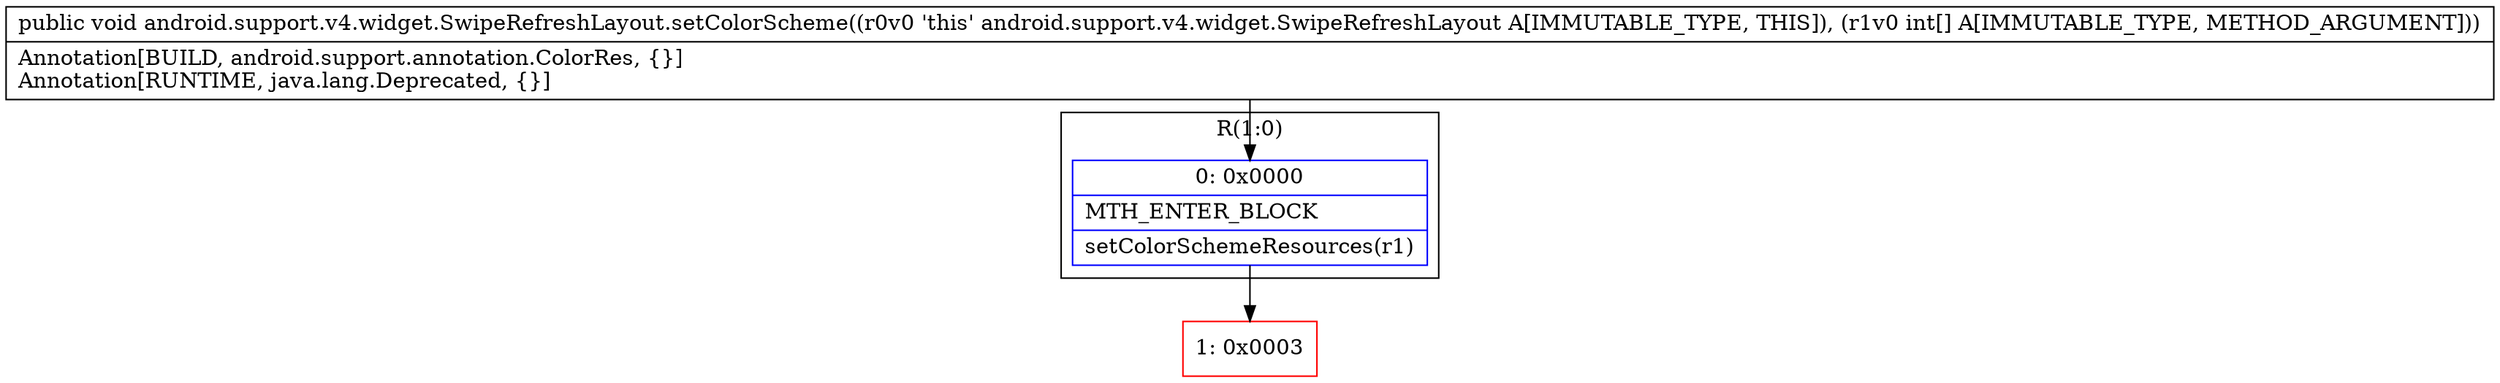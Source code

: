 digraph "CFG forandroid.support.v4.widget.SwipeRefreshLayout.setColorScheme([I)V" {
subgraph cluster_Region_1113404889 {
label = "R(1:0)";
node [shape=record,color=blue];
Node_0 [shape=record,label="{0\:\ 0x0000|MTH_ENTER_BLOCK\l|setColorSchemeResources(r1)\l}"];
}
Node_1 [shape=record,color=red,label="{1\:\ 0x0003}"];
MethodNode[shape=record,label="{public void android.support.v4.widget.SwipeRefreshLayout.setColorScheme((r0v0 'this' android.support.v4.widget.SwipeRefreshLayout A[IMMUTABLE_TYPE, THIS]), (r1v0 int[] A[IMMUTABLE_TYPE, METHOD_ARGUMENT]))  | Annotation[BUILD, android.support.annotation.ColorRes, \{\}]\lAnnotation[RUNTIME, java.lang.Deprecated, \{\}]\l}"];
MethodNode -> Node_0;
Node_0 -> Node_1;
}

